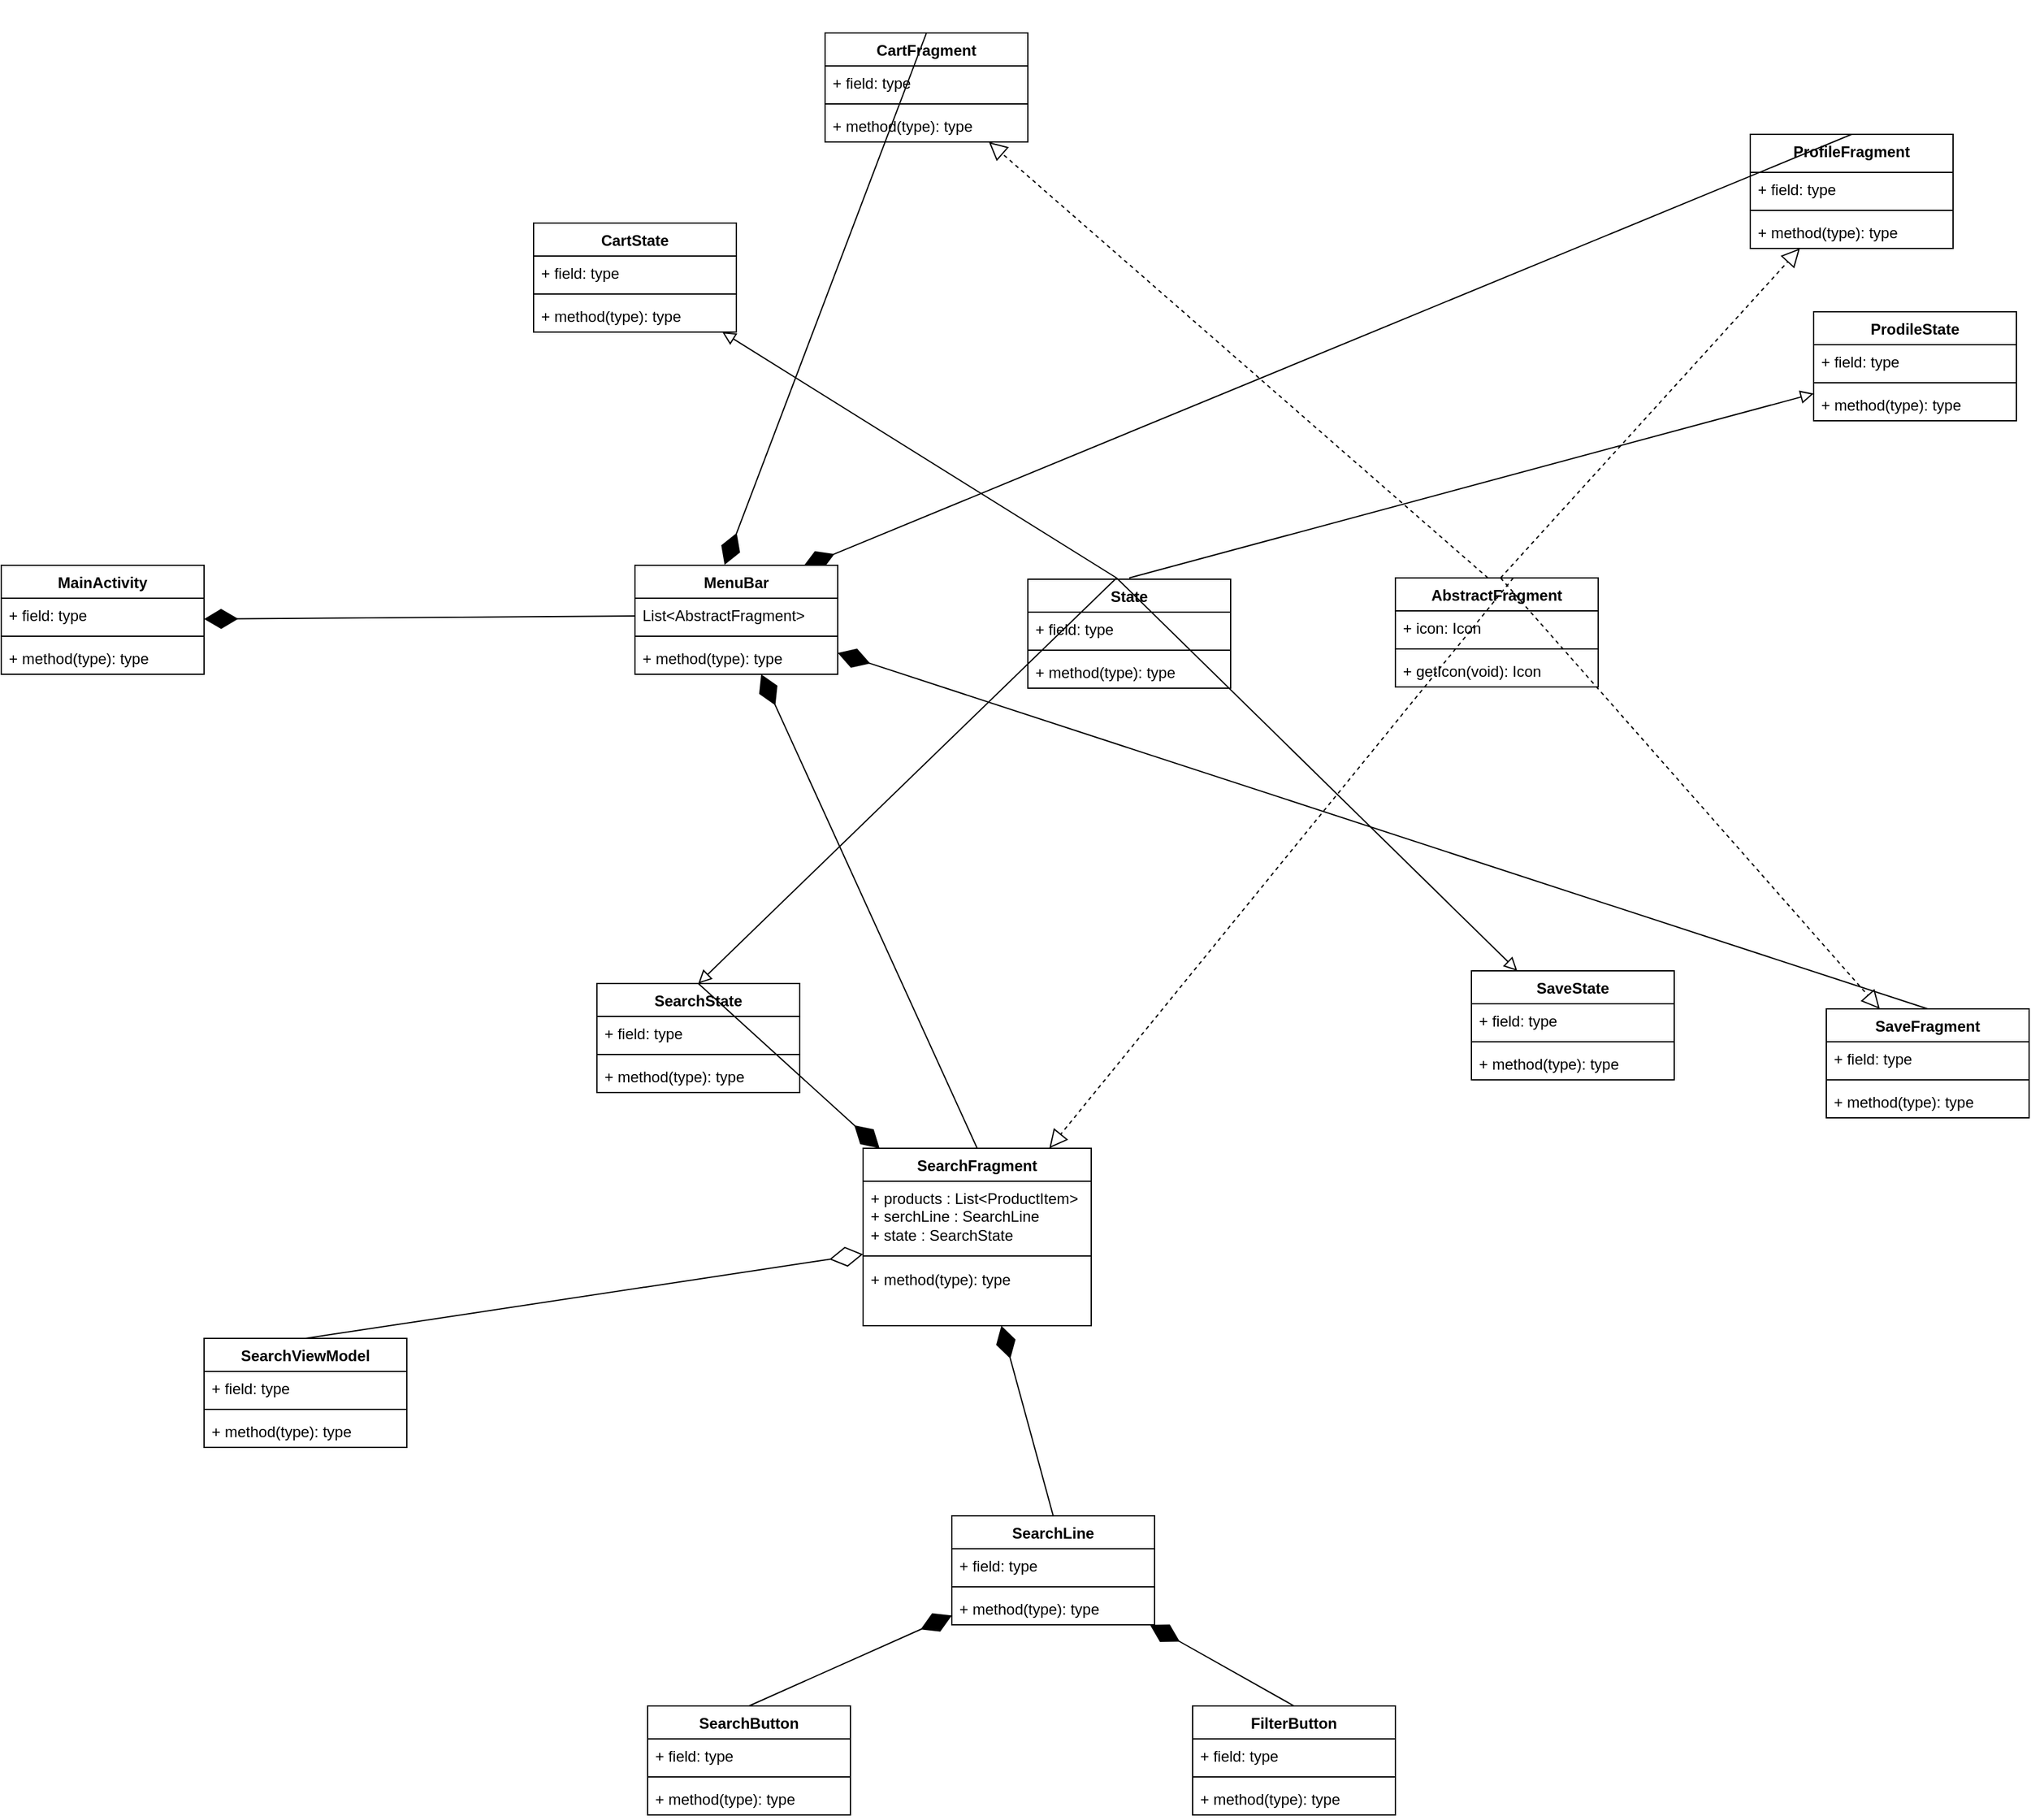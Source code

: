 <mxfile version="24.7.17">
  <diagram id="C5RBs43oDa-KdzZeNtuy" name="Page-1">
    <mxGraphModel dx="2876" dy="2412" grid="1" gridSize="10" guides="1" tooltips="1" connect="1" arrows="1" fold="1" page="1" pageScale="1" pageWidth="827" pageHeight="1169" math="0" shadow="0">
      <root>
        <mxCell id="WIyWlLk6GJQsqaUBKTNV-0" />
        <mxCell id="WIyWlLk6GJQsqaUBKTNV-1" parent="WIyWlLk6GJQsqaUBKTNV-0" />
        <mxCell id="0-xb6UtbolhihSHxa_pI-0" value="MainActivity" style="swimlane;fontStyle=1;align=center;verticalAlign=top;childLayout=stackLayout;horizontal=1;startSize=26;horizontalStack=0;resizeParent=1;resizeParentMax=0;resizeLast=0;collapsible=1;marginBottom=0;whiteSpace=wrap;html=1;" parent="WIyWlLk6GJQsqaUBKTNV-1" vertex="1">
          <mxGeometry x="-230" y="30" width="160" height="86" as="geometry" />
        </mxCell>
        <mxCell id="0-xb6UtbolhihSHxa_pI-1" value="+ field: type" style="text;strokeColor=none;fillColor=none;align=left;verticalAlign=top;spacingLeft=4;spacingRight=4;overflow=hidden;rotatable=0;points=[[0,0.5],[1,0.5]];portConstraint=eastwest;whiteSpace=wrap;html=1;" parent="0-xb6UtbolhihSHxa_pI-0" vertex="1">
          <mxGeometry y="26" width="160" height="26" as="geometry" />
        </mxCell>
        <mxCell id="0-xb6UtbolhihSHxa_pI-2" value="" style="line;strokeWidth=1;fillColor=none;align=left;verticalAlign=middle;spacingTop=-1;spacingLeft=3;spacingRight=3;rotatable=0;labelPosition=right;points=[];portConstraint=eastwest;strokeColor=inherit;" parent="0-xb6UtbolhihSHxa_pI-0" vertex="1">
          <mxGeometry y="52" width="160" height="8" as="geometry" />
        </mxCell>
        <mxCell id="0-xb6UtbolhihSHxa_pI-3" value="+ method(type): type" style="text;strokeColor=none;fillColor=none;align=left;verticalAlign=top;spacingLeft=4;spacingRight=4;overflow=hidden;rotatable=0;points=[[0,0.5],[1,0.5]];portConstraint=eastwest;whiteSpace=wrap;html=1;" parent="0-xb6UtbolhihSHxa_pI-0" vertex="1">
          <mxGeometry y="60" width="160" height="26" as="geometry" />
        </mxCell>
        <mxCell id="0-xb6UtbolhihSHxa_pI-5" value="SearchFragment&lt;div&gt;&lt;br&gt;&lt;/div&gt;" style="swimlane;fontStyle=1;align=center;verticalAlign=top;childLayout=stackLayout;horizontal=1;startSize=26;horizontalStack=0;resizeParent=1;resizeParentMax=0;resizeLast=0;collapsible=1;marginBottom=0;whiteSpace=wrap;html=1;" parent="WIyWlLk6GJQsqaUBKTNV-1" vertex="1">
          <mxGeometry x="450" y="490" width="180" height="140" as="geometry" />
        </mxCell>
        <mxCell id="LdPeOZUkChgUgWqEPdB9-14" value="" style="endArrow=diamondThin;endFill=1;endSize=24;html=1;rounded=0;" parent="0-xb6UtbolhihSHxa_pI-5" target="6NHzSkEddY0zrePnknF7-0" edge="1">
          <mxGeometry width="160" relative="1" as="geometry">
            <mxPoint x="90" as="sourcePoint" />
            <mxPoint x="250" as="targetPoint" />
          </mxGeometry>
        </mxCell>
        <mxCell id="0-xb6UtbolhihSHxa_pI-6" value="+ products : List&amp;lt;ProductItem&amp;gt;&lt;div&gt;+ serchLine : SearchLine&lt;/div&gt;&lt;div&gt;+ state : SearchState&lt;/div&gt;" style="text;strokeColor=none;fillColor=none;align=left;verticalAlign=top;spacingLeft=4;spacingRight=4;overflow=hidden;rotatable=0;points=[[0,0.5],[1,0.5]];portConstraint=eastwest;whiteSpace=wrap;html=1;" parent="0-xb6UtbolhihSHxa_pI-5" vertex="1">
          <mxGeometry y="26" width="180" height="54" as="geometry" />
        </mxCell>
        <mxCell id="0-xb6UtbolhihSHxa_pI-7" value="" style="line;strokeWidth=1;fillColor=none;align=left;verticalAlign=middle;spacingTop=-1;spacingLeft=3;spacingRight=3;rotatable=0;labelPosition=right;points=[];portConstraint=eastwest;strokeColor=inherit;" parent="0-xb6UtbolhihSHxa_pI-5" vertex="1">
          <mxGeometry y="80" width="180" height="10" as="geometry" />
        </mxCell>
        <mxCell id="0-xb6UtbolhihSHxa_pI-8" value="+ method(type): type" style="text;strokeColor=none;fillColor=none;align=left;verticalAlign=top;spacingLeft=4;spacingRight=4;overflow=hidden;rotatable=0;points=[[0,0.5],[1,0.5]];portConstraint=eastwest;whiteSpace=wrap;html=1;" parent="0-xb6UtbolhihSHxa_pI-5" vertex="1">
          <mxGeometry y="90" width="180" height="50" as="geometry" />
        </mxCell>
        <mxCell id="0-xb6UtbolhihSHxa_pI-9" value="SaveFragment&lt;div&gt;&lt;br&gt;&lt;/div&gt;" style="swimlane;fontStyle=1;align=center;verticalAlign=top;childLayout=stackLayout;horizontal=1;startSize=26;horizontalStack=0;resizeParent=1;resizeParentMax=0;resizeLast=0;collapsible=1;marginBottom=0;whiteSpace=wrap;html=1;" parent="WIyWlLk6GJQsqaUBKTNV-1" vertex="1">
          <mxGeometry x="1210" y="380" width="160" height="86" as="geometry" />
        </mxCell>
        <mxCell id="6NHzSkEddY0zrePnknF7-5" value="" style="endArrow=diamondThin;endFill=1;endSize=24;html=1;rounded=0;" parent="0-xb6UtbolhihSHxa_pI-9" target="6NHzSkEddY0zrePnknF7-0" edge="1">
          <mxGeometry width="160" relative="1" as="geometry">
            <mxPoint x="80" as="sourcePoint" />
            <mxPoint x="240" as="targetPoint" />
          </mxGeometry>
        </mxCell>
        <mxCell id="0-xb6UtbolhihSHxa_pI-10" value="+ field: type" style="text;strokeColor=none;fillColor=none;align=left;verticalAlign=top;spacingLeft=4;spacingRight=4;overflow=hidden;rotatable=0;points=[[0,0.5],[1,0.5]];portConstraint=eastwest;whiteSpace=wrap;html=1;" parent="0-xb6UtbolhihSHxa_pI-9" vertex="1">
          <mxGeometry y="26" width="160" height="26" as="geometry" />
        </mxCell>
        <mxCell id="0-xb6UtbolhihSHxa_pI-11" value="" style="line;strokeWidth=1;fillColor=none;align=left;verticalAlign=middle;spacingTop=-1;spacingLeft=3;spacingRight=3;rotatable=0;labelPosition=right;points=[];portConstraint=eastwest;strokeColor=inherit;" parent="0-xb6UtbolhihSHxa_pI-9" vertex="1">
          <mxGeometry y="52" width="160" height="8" as="geometry" />
        </mxCell>
        <mxCell id="0-xb6UtbolhihSHxa_pI-12" value="+ method(type): type" style="text;strokeColor=none;fillColor=none;align=left;verticalAlign=top;spacingLeft=4;spacingRight=4;overflow=hidden;rotatable=0;points=[[0,0.5],[1,0.5]];portConstraint=eastwest;whiteSpace=wrap;html=1;" parent="0-xb6UtbolhihSHxa_pI-9" vertex="1">
          <mxGeometry y="60" width="160" height="26" as="geometry" />
        </mxCell>
        <mxCell id="LdPeOZUkChgUgWqEPdB9-0" value="ProfileFragment&lt;div&gt;&lt;br&gt;&lt;/div&gt;" style="swimlane;fontStyle=1;align=center;verticalAlign=top;childLayout=stackLayout;horizontal=1;startSize=30;horizontalStack=0;resizeParent=1;resizeParentMax=0;resizeLast=0;collapsible=1;marginBottom=0;whiteSpace=wrap;html=1;" parent="WIyWlLk6GJQsqaUBKTNV-1" vertex="1">
          <mxGeometry x="1150" y="-310" width="160" height="90" as="geometry" />
        </mxCell>
        <mxCell id="LdPeOZUkChgUgWqEPdB9-13" value="" style="endArrow=diamondThin;endFill=1;endSize=24;html=1;rounded=0;entryX=0.828;entryY=0.016;entryDx=0;entryDy=0;entryPerimeter=0;" parent="LdPeOZUkChgUgWqEPdB9-0" target="6NHzSkEddY0zrePnknF7-0" edge="1">
          <mxGeometry width="160" relative="1" as="geometry">
            <mxPoint x="80" as="sourcePoint" />
            <mxPoint x="240" as="targetPoint" />
          </mxGeometry>
        </mxCell>
        <mxCell id="LdPeOZUkChgUgWqEPdB9-1" value="+ field: type" style="text;strokeColor=none;fillColor=none;align=left;verticalAlign=top;spacingLeft=4;spacingRight=4;overflow=hidden;rotatable=0;points=[[0,0.5],[1,0.5]];portConstraint=eastwest;whiteSpace=wrap;html=1;" parent="LdPeOZUkChgUgWqEPdB9-0" vertex="1">
          <mxGeometry y="30" width="160" height="26" as="geometry" />
        </mxCell>
        <mxCell id="LdPeOZUkChgUgWqEPdB9-2" value="" style="line;strokeWidth=1;fillColor=none;align=left;verticalAlign=middle;spacingTop=-1;spacingLeft=3;spacingRight=3;rotatable=0;labelPosition=right;points=[];portConstraint=eastwest;strokeColor=inherit;" parent="LdPeOZUkChgUgWqEPdB9-0" vertex="1">
          <mxGeometry y="56" width="160" height="8" as="geometry" />
        </mxCell>
        <mxCell id="LdPeOZUkChgUgWqEPdB9-3" value="+ method(type): type" style="text;strokeColor=none;fillColor=none;align=left;verticalAlign=top;spacingLeft=4;spacingRight=4;overflow=hidden;rotatable=0;points=[[0,0.5],[1,0.5]];portConstraint=eastwest;whiteSpace=wrap;html=1;" parent="LdPeOZUkChgUgWqEPdB9-0" vertex="1">
          <mxGeometry y="64" width="160" height="26" as="geometry" />
        </mxCell>
        <mxCell id="LdPeOZUkChgUgWqEPdB9-4" value="CartFragment&lt;div&gt;&lt;br&gt;&lt;/div&gt;" style="swimlane;fontStyle=1;align=center;verticalAlign=top;childLayout=stackLayout;horizontal=1;startSize=26;horizontalStack=0;resizeParent=1;resizeParentMax=0;resizeLast=0;collapsible=1;marginBottom=0;whiteSpace=wrap;html=1;" parent="WIyWlLk6GJQsqaUBKTNV-1" vertex="1">
          <mxGeometry x="420" y="-390" width="160" height="86" as="geometry" />
        </mxCell>
        <mxCell id="LdPeOZUkChgUgWqEPdB9-5" value="+ field: type" style="text;strokeColor=none;fillColor=none;align=left;verticalAlign=top;spacingLeft=4;spacingRight=4;overflow=hidden;rotatable=0;points=[[0,0.5],[1,0.5]];portConstraint=eastwest;whiteSpace=wrap;html=1;" parent="LdPeOZUkChgUgWqEPdB9-4" vertex="1">
          <mxGeometry y="26" width="160" height="26" as="geometry" />
        </mxCell>
        <mxCell id="LdPeOZUkChgUgWqEPdB9-6" value="" style="line;strokeWidth=1;fillColor=none;align=left;verticalAlign=middle;spacingTop=-1;spacingLeft=3;spacingRight=3;rotatable=0;labelPosition=right;points=[];portConstraint=eastwest;strokeColor=inherit;" parent="LdPeOZUkChgUgWqEPdB9-4" vertex="1">
          <mxGeometry y="52" width="160" height="8" as="geometry" />
        </mxCell>
        <mxCell id="LdPeOZUkChgUgWqEPdB9-7" value="+ method(type): type" style="text;strokeColor=none;fillColor=none;align=left;verticalAlign=top;spacingLeft=4;spacingRight=4;overflow=hidden;rotatable=0;points=[[0,0.5],[1,0.5]];portConstraint=eastwest;whiteSpace=wrap;html=1;" parent="LdPeOZUkChgUgWqEPdB9-4" vertex="1">
          <mxGeometry y="60" width="160" height="26" as="geometry" />
        </mxCell>
        <mxCell id="6NHzSkEddY0zrePnknF7-0" value="MenuBar" style="swimlane;fontStyle=1;align=center;verticalAlign=top;childLayout=stackLayout;horizontal=1;startSize=26;horizontalStack=0;resizeParent=1;resizeParentMax=0;resizeLast=0;collapsible=1;marginBottom=0;whiteSpace=wrap;html=1;" parent="WIyWlLk6GJQsqaUBKTNV-1" vertex="1">
          <mxGeometry x="270" y="30" width="160" height="86" as="geometry" />
        </mxCell>
        <mxCell id="6NHzSkEddY0zrePnknF7-1" value="List&amp;lt;AbstractFragment&amp;gt;" style="text;strokeColor=none;fillColor=none;align=left;verticalAlign=top;spacingLeft=4;spacingRight=4;overflow=hidden;rotatable=0;points=[[0,0.5],[1,0.5]];portConstraint=eastwest;whiteSpace=wrap;html=1;" parent="6NHzSkEddY0zrePnknF7-0" vertex="1">
          <mxGeometry y="26" width="160" height="26" as="geometry" />
        </mxCell>
        <mxCell id="6NHzSkEddY0zrePnknF7-6" value="" style="endArrow=diamondThin;endFill=1;endSize=24;html=1;rounded=0;" parent="6NHzSkEddY0zrePnknF7-0" target="0-xb6UtbolhihSHxa_pI-0" edge="1">
          <mxGeometry width="160" relative="1" as="geometry">
            <mxPoint y="40" as="sourcePoint" />
            <mxPoint x="160" y="40" as="targetPoint" />
          </mxGeometry>
        </mxCell>
        <mxCell id="6NHzSkEddY0zrePnknF7-2" value="" style="line;strokeWidth=1;fillColor=none;align=left;verticalAlign=middle;spacingTop=-1;spacingLeft=3;spacingRight=3;rotatable=0;labelPosition=right;points=[];portConstraint=eastwest;strokeColor=inherit;" parent="6NHzSkEddY0zrePnknF7-0" vertex="1">
          <mxGeometry y="52" width="160" height="8" as="geometry" />
        </mxCell>
        <mxCell id="6NHzSkEddY0zrePnknF7-3" value="+ method(type): type" style="text;strokeColor=none;fillColor=none;align=left;verticalAlign=top;spacingLeft=4;spacingRight=4;overflow=hidden;rotatable=0;points=[[0,0.5],[1,0.5]];portConstraint=eastwest;whiteSpace=wrap;html=1;" parent="6NHzSkEddY0zrePnknF7-0" vertex="1">
          <mxGeometry y="60" width="160" height="26" as="geometry" />
        </mxCell>
        <mxCell id="LdPeOZUkChgUgWqEPdB9-15" value="" style="endArrow=diamondThin;endFill=1;endSize=24;html=1;rounded=0;entryX=0.442;entryY=-0.004;entryDx=0;entryDy=0;entryPerimeter=0;exitX=0.5;exitY=0;exitDx=0;exitDy=0;" parent="WIyWlLk6GJQsqaUBKTNV-1" source="LdPeOZUkChgUgWqEPdB9-4" target="6NHzSkEddY0zrePnknF7-0" edge="1">
          <mxGeometry width="160" relative="1" as="geometry">
            <mxPoint x="20" y="-24" as="sourcePoint" />
            <mxPoint x="180" y="-24" as="targetPoint" />
          </mxGeometry>
        </mxCell>
        <mxCell id="6NHzSkEddY0zrePnknF7-9" value="AbstractFragment" style="swimlane;fontStyle=1;align=center;verticalAlign=top;childLayout=stackLayout;horizontal=1;startSize=26;horizontalStack=0;resizeParent=1;resizeParentMax=0;resizeLast=0;collapsible=1;marginBottom=0;whiteSpace=wrap;html=1;" parent="WIyWlLk6GJQsqaUBKTNV-1" vertex="1">
          <mxGeometry x="870" y="40" width="160" height="86" as="geometry" />
        </mxCell>
        <mxCell id="6NHzSkEddY0zrePnknF7-18" value="" style="endArrow=block;dashed=1;endFill=0;endSize=12;html=1;rounded=0;" parent="6NHzSkEddY0zrePnknF7-9" target="LdPeOZUkChgUgWqEPdB9-4" edge="1">
          <mxGeometry width="160" relative="1" as="geometry">
            <mxPoint x="73" as="sourcePoint" />
            <mxPoint x="233" as="targetPoint" />
          </mxGeometry>
        </mxCell>
        <mxCell id="6NHzSkEddY0zrePnknF7-19" value="" style="endArrow=block;dashed=1;endFill=0;endSize=12;html=1;rounded=0;" parent="6NHzSkEddY0zrePnknF7-9" target="LdPeOZUkChgUgWqEPdB9-0" edge="1">
          <mxGeometry width="160" relative="1" as="geometry">
            <mxPoint x="83" as="sourcePoint" />
            <mxPoint x="243" as="targetPoint" />
          </mxGeometry>
        </mxCell>
        <mxCell id="6NHzSkEddY0zrePnknF7-20" value="" style="endArrow=block;dashed=1;endFill=0;endSize=12;html=1;rounded=0;" parent="6NHzSkEddY0zrePnknF7-9" target="0-xb6UtbolhihSHxa_pI-9" edge="1">
          <mxGeometry width="160" relative="1" as="geometry">
            <mxPoint x="83" as="sourcePoint" />
            <mxPoint x="243" as="targetPoint" />
          </mxGeometry>
        </mxCell>
        <mxCell id="6NHzSkEddY0zrePnknF7-21" value="" style="endArrow=block;dashed=1;endFill=0;endSize=12;html=1;rounded=0;" parent="6NHzSkEddY0zrePnknF7-9" target="0-xb6UtbolhihSHxa_pI-5" edge="1">
          <mxGeometry width="160" relative="1" as="geometry">
            <mxPoint x="93" as="sourcePoint" />
            <mxPoint x="253" as="targetPoint" />
          </mxGeometry>
        </mxCell>
        <mxCell id="6NHzSkEddY0zrePnknF7-10" value="+ icon: Icon" style="text;strokeColor=none;fillColor=none;align=left;verticalAlign=top;spacingLeft=4;spacingRight=4;overflow=hidden;rotatable=0;points=[[0,0.5],[1,0.5]];portConstraint=eastwest;whiteSpace=wrap;html=1;" parent="6NHzSkEddY0zrePnknF7-9" vertex="1">
          <mxGeometry y="26" width="160" height="26" as="geometry" />
        </mxCell>
        <mxCell id="6NHzSkEddY0zrePnknF7-11" value="" style="line;strokeWidth=1;fillColor=none;align=left;verticalAlign=middle;spacingTop=-1;spacingLeft=3;spacingRight=3;rotatable=0;labelPosition=right;points=[];portConstraint=eastwest;strokeColor=inherit;" parent="6NHzSkEddY0zrePnknF7-9" vertex="1">
          <mxGeometry y="52" width="160" height="8" as="geometry" />
        </mxCell>
        <mxCell id="6NHzSkEddY0zrePnknF7-12" value="+ getIcon(void): Icon" style="text;strokeColor=none;fillColor=none;align=left;verticalAlign=top;spacingLeft=4;spacingRight=4;overflow=hidden;rotatable=0;points=[[0,0.5],[1,0.5]];portConstraint=eastwest;whiteSpace=wrap;html=1;" parent="6NHzSkEddY0zrePnknF7-9" vertex="1">
          <mxGeometry y="60" width="160" height="26" as="geometry" />
        </mxCell>
        <mxCell id="6NHzSkEddY0zrePnknF7-22" value="SearchLine" style="swimlane;fontStyle=1;align=center;verticalAlign=top;childLayout=stackLayout;horizontal=1;startSize=26;horizontalStack=0;resizeParent=1;resizeParentMax=0;resizeLast=0;collapsible=1;marginBottom=0;whiteSpace=wrap;html=1;" parent="WIyWlLk6GJQsqaUBKTNV-1" vertex="1">
          <mxGeometry x="520" y="780" width="160" height="86" as="geometry" />
        </mxCell>
        <mxCell id="6NHzSkEddY0zrePnknF7-26" value="" style="endArrow=diamondThin;endFill=1;endSize=24;html=1;rounded=0;" parent="6NHzSkEddY0zrePnknF7-22" target="0-xb6UtbolhihSHxa_pI-5" edge="1">
          <mxGeometry width="160" relative="1" as="geometry">
            <mxPoint x="80" as="sourcePoint" />
            <mxPoint x="240" as="targetPoint" />
          </mxGeometry>
        </mxCell>
        <mxCell id="6NHzSkEddY0zrePnknF7-23" value="+ field: type" style="text;strokeColor=none;fillColor=none;align=left;verticalAlign=top;spacingLeft=4;spacingRight=4;overflow=hidden;rotatable=0;points=[[0,0.5],[1,0.5]];portConstraint=eastwest;whiteSpace=wrap;html=1;" parent="6NHzSkEddY0zrePnknF7-22" vertex="1">
          <mxGeometry y="26" width="160" height="26" as="geometry" />
        </mxCell>
        <mxCell id="6NHzSkEddY0zrePnknF7-24" value="" style="line;strokeWidth=1;fillColor=none;align=left;verticalAlign=middle;spacingTop=-1;spacingLeft=3;spacingRight=3;rotatable=0;labelPosition=right;points=[];portConstraint=eastwest;strokeColor=inherit;" parent="6NHzSkEddY0zrePnknF7-22" vertex="1">
          <mxGeometry y="52" width="160" height="8" as="geometry" />
        </mxCell>
        <mxCell id="6NHzSkEddY0zrePnknF7-25" value="+ method(type): type" style="text;strokeColor=none;fillColor=none;align=left;verticalAlign=top;spacingLeft=4;spacingRight=4;overflow=hidden;rotatable=0;points=[[0,0.5],[1,0.5]];portConstraint=eastwest;whiteSpace=wrap;html=1;" parent="6NHzSkEddY0zrePnknF7-22" vertex="1">
          <mxGeometry y="60" width="160" height="26" as="geometry" />
        </mxCell>
        <mxCell id="6NHzSkEddY0zrePnknF7-28" value="SearchButton" style="swimlane;fontStyle=1;align=center;verticalAlign=top;childLayout=stackLayout;horizontal=1;startSize=26;horizontalStack=0;resizeParent=1;resizeParentMax=0;resizeLast=0;collapsible=1;marginBottom=0;whiteSpace=wrap;html=1;" parent="WIyWlLk6GJQsqaUBKTNV-1" vertex="1">
          <mxGeometry x="280" y="930" width="160" height="86" as="geometry" />
        </mxCell>
        <mxCell id="6NHzSkEddY0zrePnknF7-36" value="" style="endArrow=diamondThin;endFill=1;endSize=24;html=1;rounded=0;" parent="6NHzSkEddY0zrePnknF7-28" target="6NHzSkEddY0zrePnknF7-22" edge="1">
          <mxGeometry width="160" relative="1" as="geometry">
            <mxPoint x="80" as="sourcePoint" />
            <mxPoint x="240" as="targetPoint" />
          </mxGeometry>
        </mxCell>
        <mxCell id="6NHzSkEddY0zrePnknF7-29" value="+ field: type" style="text;strokeColor=none;fillColor=none;align=left;verticalAlign=top;spacingLeft=4;spacingRight=4;overflow=hidden;rotatable=0;points=[[0,0.5],[1,0.5]];portConstraint=eastwest;whiteSpace=wrap;html=1;" parent="6NHzSkEddY0zrePnknF7-28" vertex="1">
          <mxGeometry y="26" width="160" height="26" as="geometry" />
        </mxCell>
        <mxCell id="6NHzSkEddY0zrePnknF7-30" value="" style="line;strokeWidth=1;fillColor=none;align=left;verticalAlign=middle;spacingTop=-1;spacingLeft=3;spacingRight=3;rotatable=0;labelPosition=right;points=[];portConstraint=eastwest;strokeColor=inherit;" parent="6NHzSkEddY0zrePnknF7-28" vertex="1">
          <mxGeometry y="52" width="160" height="8" as="geometry" />
        </mxCell>
        <mxCell id="6NHzSkEddY0zrePnknF7-31" value="+ method(type): type" style="text;strokeColor=none;fillColor=none;align=left;verticalAlign=top;spacingLeft=4;spacingRight=4;overflow=hidden;rotatable=0;points=[[0,0.5],[1,0.5]];portConstraint=eastwest;whiteSpace=wrap;html=1;" parent="6NHzSkEddY0zrePnknF7-28" vertex="1">
          <mxGeometry y="60" width="160" height="26" as="geometry" />
        </mxCell>
        <mxCell id="6NHzSkEddY0zrePnknF7-32" value="FilterButton" style="swimlane;fontStyle=1;align=center;verticalAlign=top;childLayout=stackLayout;horizontal=1;startSize=26;horizontalStack=0;resizeParent=1;resizeParentMax=0;resizeLast=0;collapsible=1;marginBottom=0;whiteSpace=wrap;html=1;" parent="WIyWlLk6GJQsqaUBKTNV-1" vertex="1">
          <mxGeometry x="710" y="930" width="160" height="86" as="geometry" />
        </mxCell>
        <mxCell id="6NHzSkEddY0zrePnknF7-37" value="" style="endArrow=diamondThin;endFill=1;endSize=24;html=1;rounded=0;" parent="6NHzSkEddY0zrePnknF7-32" target="6NHzSkEddY0zrePnknF7-22" edge="1">
          <mxGeometry width="160" relative="1" as="geometry">
            <mxPoint x="80" as="sourcePoint" />
            <mxPoint x="240" as="targetPoint" />
          </mxGeometry>
        </mxCell>
        <mxCell id="6NHzSkEddY0zrePnknF7-33" value="+ field: type" style="text;strokeColor=none;fillColor=none;align=left;verticalAlign=top;spacingLeft=4;spacingRight=4;overflow=hidden;rotatable=0;points=[[0,0.5],[1,0.5]];portConstraint=eastwest;whiteSpace=wrap;html=1;" parent="6NHzSkEddY0zrePnknF7-32" vertex="1">
          <mxGeometry y="26" width="160" height="26" as="geometry" />
        </mxCell>
        <mxCell id="6NHzSkEddY0zrePnknF7-34" value="" style="line;strokeWidth=1;fillColor=none;align=left;verticalAlign=middle;spacingTop=-1;spacingLeft=3;spacingRight=3;rotatable=0;labelPosition=right;points=[];portConstraint=eastwest;strokeColor=inherit;" parent="6NHzSkEddY0zrePnknF7-32" vertex="1">
          <mxGeometry y="52" width="160" height="8" as="geometry" />
        </mxCell>
        <mxCell id="6NHzSkEddY0zrePnknF7-35" value="+ method(type): type" style="text;strokeColor=none;fillColor=none;align=left;verticalAlign=top;spacingLeft=4;spacingRight=4;overflow=hidden;rotatable=0;points=[[0,0.5],[1,0.5]];portConstraint=eastwest;whiteSpace=wrap;html=1;" parent="6NHzSkEddY0zrePnknF7-32" vertex="1">
          <mxGeometry y="60" width="160" height="26" as="geometry" />
        </mxCell>
        <mxCell id="pV_PGnbnsRu2s6514lWY-0" value="SearchViewModel" style="swimlane;fontStyle=1;align=center;verticalAlign=top;childLayout=stackLayout;horizontal=1;startSize=26;horizontalStack=0;resizeParent=1;resizeParentMax=0;resizeLast=0;collapsible=1;marginBottom=0;whiteSpace=wrap;html=1;" vertex="1" parent="WIyWlLk6GJQsqaUBKTNV-1">
          <mxGeometry x="-70" y="640" width="160" height="86" as="geometry" />
        </mxCell>
        <mxCell id="pV_PGnbnsRu2s6514lWY-37" value="" style="endArrow=diamondThin;endFill=0;endSize=24;html=1;rounded=0;" edge="1" parent="pV_PGnbnsRu2s6514lWY-0" target="0-xb6UtbolhihSHxa_pI-5">
          <mxGeometry width="160" relative="1" as="geometry">
            <mxPoint x="80" as="sourcePoint" />
            <mxPoint x="240" as="targetPoint" />
          </mxGeometry>
        </mxCell>
        <mxCell id="pV_PGnbnsRu2s6514lWY-1" value="+ field: type" style="text;strokeColor=none;fillColor=none;align=left;verticalAlign=top;spacingLeft=4;spacingRight=4;overflow=hidden;rotatable=0;points=[[0,0.5],[1,0.5]];portConstraint=eastwest;whiteSpace=wrap;html=1;" vertex="1" parent="pV_PGnbnsRu2s6514lWY-0">
          <mxGeometry y="26" width="160" height="26" as="geometry" />
        </mxCell>
        <mxCell id="pV_PGnbnsRu2s6514lWY-2" value="" style="line;strokeWidth=1;fillColor=none;align=left;verticalAlign=middle;spacingTop=-1;spacingLeft=3;spacingRight=3;rotatable=0;labelPosition=right;points=[];portConstraint=eastwest;strokeColor=inherit;" vertex="1" parent="pV_PGnbnsRu2s6514lWY-0">
          <mxGeometry y="52" width="160" height="8" as="geometry" />
        </mxCell>
        <mxCell id="pV_PGnbnsRu2s6514lWY-3" value="+ method(type): type" style="text;strokeColor=none;fillColor=none;align=left;verticalAlign=top;spacingLeft=4;spacingRight=4;overflow=hidden;rotatable=0;points=[[0,0.5],[1,0.5]];portConstraint=eastwest;whiteSpace=wrap;html=1;" vertex="1" parent="pV_PGnbnsRu2s6514lWY-0">
          <mxGeometry y="60" width="160" height="26" as="geometry" />
        </mxCell>
        <mxCell id="pV_PGnbnsRu2s6514lWY-4" value="SearchState" style="swimlane;fontStyle=1;align=center;verticalAlign=top;childLayout=stackLayout;horizontal=1;startSize=26;horizontalStack=0;resizeParent=1;resizeParentMax=0;resizeLast=0;collapsible=1;marginBottom=0;whiteSpace=wrap;html=1;" vertex="1" parent="WIyWlLk6GJQsqaUBKTNV-1">
          <mxGeometry x="240" y="360" width="160" height="86" as="geometry" />
        </mxCell>
        <mxCell id="pV_PGnbnsRu2s6514lWY-39" value="" style="endArrow=diamondThin;endFill=1;endSize=24;html=1;rounded=0;" edge="1" parent="pV_PGnbnsRu2s6514lWY-4" target="0-xb6UtbolhihSHxa_pI-5">
          <mxGeometry width="160" relative="1" as="geometry">
            <mxPoint x="80" as="sourcePoint" />
            <mxPoint x="240" as="targetPoint" />
          </mxGeometry>
        </mxCell>
        <mxCell id="pV_PGnbnsRu2s6514lWY-5" value="+ field: type" style="text;strokeColor=none;fillColor=none;align=left;verticalAlign=top;spacingLeft=4;spacingRight=4;overflow=hidden;rotatable=0;points=[[0,0.5],[1,0.5]];portConstraint=eastwest;whiteSpace=wrap;html=1;" vertex="1" parent="pV_PGnbnsRu2s6514lWY-4">
          <mxGeometry y="26" width="160" height="26" as="geometry" />
        </mxCell>
        <mxCell id="pV_PGnbnsRu2s6514lWY-6" value="" style="line;strokeWidth=1;fillColor=none;align=left;verticalAlign=middle;spacingTop=-1;spacingLeft=3;spacingRight=3;rotatable=0;labelPosition=right;points=[];portConstraint=eastwest;strokeColor=inherit;" vertex="1" parent="pV_PGnbnsRu2s6514lWY-4">
          <mxGeometry y="52" width="160" height="8" as="geometry" />
        </mxCell>
        <mxCell id="pV_PGnbnsRu2s6514lWY-7" value="+ method(type): type" style="text;strokeColor=none;fillColor=none;align=left;verticalAlign=top;spacingLeft=4;spacingRight=4;overflow=hidden;rotatable=0;points=[[0,0.5],[1,0.5]];portConstraint=eastwest;whiteSpace=wrap;html=1;" vertex="1" parent="pV_PGnbnsRu2s6514lWY-4">
          <mxGeometry y="60" width="160" height="26" as="geometry" />
        </mxCell>
        <mxCell id="pV_PGnbnsRu2s6514lWY-12" value="ProdileState" style="swimlane;fontStyle=1;align=center;verticalAlign=top;childLayout=stackLayout;horizontal=1;startSize=26;horizontalStack=0;resizeParent=1;resizeParentMax=0;resizeLast=0;collapsible=1;marginBottom=0;whiteSpace=wrap;html=1;" vertex="1" parent="WIyWlLk6GJQsqaUBKTNV-1">
          <mxGeometry x="1200" y="-170" width="160" height="86" as="geometry" />
        </mxCell>
        <mxCell id="pV_PGnbnsRu2s6514lWY-13" value="+ field: type" style="text;strokeColor=none;fillColor=none;align=left;verticalAlign=top;spacingLeft=4;spacingRight=4;overflow=hidden;rotatable=0;points=[[0,0.5],[1,0.5]];portConstraint=eastwest;whiteSpace=wrap;html=1;" vertex="1" parent="pV_PGnbnsRu2s6514lWY-12">
          <mxGeometry y="26" width="160" height="26" as="geometry" />
        </mxCell>
        <mxCell id="pV_PGnbnsRu2s6514lWY-14" value="" style="line;strokeWidth=1;fillColor=none;align=left;verticalAlign=middle;spacingTop=-1;spacingLeft=3;spacingRight=3;rotatable=0;labelPosition=right;points=[];portConstraint=eastwest;strokeColor=inherit;" vertex="1" parent="pV_PGnbnsRu2s6514lWY-12">
          <mxGeometry y="52" width="160" height="8" as="geometry" />
        </mxCell>
        <mxCell id="pV_PGnbnsRu2s6514lWY-15" value="+ method(type): type" style="text;strokeColor=none;fillColor=none;align=left;verticalAlign=top;spacingLeft=4;spacingRight=4;overflow=hidden;rotatable=0;points=[[0,0.5],[1,0.5]];portConstraint=eastwest;whiteSpace=wrap;html=1;" vertex="1" parent="pV_PGnbnsRu2s6514lWY-12">
          <mxGeometry y="60" width="160" height="26" as="geometry" />
        </mxCell>
        <mxCell id="pV_PGnbnsRu2s6514lWY-16" value="CartState" style="swimlane;fontStyle=1;align=center;verticalAlign=top;childLayout=stackLayout;horizontal=1;startSize=26;horizontalStack=0;resizeParent=1;resizeParentMax=0;resizeLast=0;collapsible=1;marginBottom=0;whiteSpace=wrap;html=1;" vertex="1" parent="WIyWlLk6GJQsqaUBKTNV-1">
          <mxGeometry x="190" y="-240" width="160" height="86" as="geometry" />
        </mxCell>
        <mxCell id="pV_PGnbnsRu2s6514lWY-17" value="+ field: type" style="text;strokeColor=none;fillColor=none;align=left;verticalAlign=top;spacingLeft=4;spacingRight=4;overflow=hidden;rotatable=0;points=[[0,0.5],[1,0.5]];portConstraint=eastwest;whiteSpace=wrap;html=1;" vertex="1" parent="pV_PGnbnsRu2s6514lWY-16">
          <mxGeometry y="26" width="160" height="26" as="geometry" />
        </mxCell>
        <mxCell id="pV_PGnbnsRu2s6514lWY-18" value="" style="line;strokeWidth=1;fillColor=none;align=left;verticalAlign=middle;spacingTop=-1;spacingLeft=3;spacingRight=3;rotatable=0;labelPosition=right;points=[];portConstraint=eastwest;strokeColor=inherit;" vertex="1" parent="pV_PGnbnsRu2s6514lWY-16">
          <mxGeometry y="52" width="160" height="8" as="geometry" />
        </mxCell>
        <mxCell id="pV_PGnbnsRu2s6514lWY-19" value="+ method(type): type" style="text;strokeColor=none;fillColor=none;align=left;verticalAlign=top;spacingLeft=4;spacingRight=4;overflow=hidden;rotatable=0;points=[[0,0.5],[1,0.5]];portConstraint=eastwest;whiteSpace=wrap;html=1;" vertex="1" parent="pV_PGnbnsRu2s6514lWY-16">
          <mxGeometry y="60" width="160" height="26" as="geometry" />
        </mxCell>
        <mxCell id="pV_PGnbnsRu2s6514lWY-20" value="SaveState" style="swimlane;fontStyle=1;align=center;verticalAlign=top;childLayout=stackLayout;horizontal=1;startSize=26;horizontalStack=0;resizeParent=1;resizeParentMax=0;resizeLast=0;collapsible=1;marginBottom=0;whiteSpace=wrap;html=1;" vertex="1" parent="WIyWlLk6GJQsqaUBKTNV-1">
          <mxGeometry x="930" y="350" width="160" height="86" as="geometry" />
        </mxCell>
        <mxCell id="pV_PGnbnsRu2s6514lWY-21" value="+ field: type" style="text;strokeColor=none;fillColor=none;align=left;verticalAlign=top;spacingLeft=4;spacingRight=4;overflow=hidden;rotatable=0;points=[[0,0.5],[1,0.5]];portConstraint=eastwest;whiteSpace=wrap;html=1;" vertex="1" parent="pV_PGnbnsRu2s6514lWY-20">
          <mxGeometry y="26" width="160" height="26" as="geometry" />
        </mxCell>
        <mxCell id="pV_PGnbnsRu2s6514lWY-22" value="" style="line;strokeWidth=1;fillColor=none;align=left;verticalAlign=middle;spacingTop=-1;spacingLeft=3;spacingRight=3;rotatable=0;labelPosition=right;points=[];portConstraint=eastwest;strokeColor=inherit;" vertex="1" parent="pV_PGnbnsRu2s6514lWY-20">
          <mxGeometry y="52" width="160" height="8" as="geometry" />
        </mxCell>
        <mxCell id="pV_PGnbnsRu2s6514lWY-23" value="+ method(type): type" style="text;strokeColor=none;fillColor=none;align=left;verticalAlign=top;spacingLeft=4;spacingRight=4;overflow=hidden;rotatable=0;points=[[0,0.5],[1,0.5]];portConstraint=eastwest;whiteSpace=wrap;html=1;" vertex="1" parent="pV_PGnbnsRu2s6514lWY-20">
          <mxGeometry y="60" width="160" height="26" as="geometry" />
        </mxCell>
        <mxCell id="pV_PGnbnsRu2s6514lWY-25" value="State" style="swimlane;fontStyle=1;align=center;verticalAlign=top;childLayout=stackLayout;horizontal=1;startSize=26;horizontalStack=0;resizeParent=1;resizeParentMax=0;resizeLast=0;collapsible=1;marginBottom=0;whiteSpace=wrap;html=1;" vertex="1" parent="WIyWlLk6GJQsqaUBKTNV-1">
          <mxGeometry x="580" y="41" width="160" height="86" as="geometry" />
        </mxCell>
        <mxCell id="pV_PGnbnsRu2s6514lWY-26" value="+ field: type" style="text;strokeColor=none;fillColor=none;align=left;verticalAlign=top;spacingLeft=4;spacingRight=4;overflow=hidden;rotatable=0;points=[[0,0.5],[1,0.5]];portConstraint=eastwest;whiteSpace=wrap;html=1;" vertex="1" parent="pV_PGnbnsRu2s6514lWY-25">
          <mxGeometry y="26" width="160" height="26" as="geometry" />
        </mxCell>
        <mxCell id="pV_PGnbnsRu2s6514lWY-27" value="" style="line;strokeWidth=1;fillColor=none;align=left;verticalAlign=middle;spacingTop=-1;spacingLeft=3;spacingRight=3;rotatable=0;labelPosition=right;points=[];portConstraint=eastwest;strokeColor=inherit;" vertex="1" parent="pV_PGnbnsRu2s6514lWY-25">
          <mxGeometry y="52" width="160" height="8" as="geometry" />
        </mxCell>
        <mxCell id="pV_PGnbnsRu2s6514lWY-28" value="+ method(type): type" style="text;strokeColor=none;fillColor=none;align=left;verticalAlign=top;spacingLeft=4;spacingRight=4;overflow=hidden;rotatable=0;points=[[0,0.5],[1,0.5]];portConstraint=eastwest;whiteSpace=wrap;html=1;" vertex="1" parent="pV_PGnbnsRu2s6514lWY-25">
          <mxGeometry y="60" width="160" height="26" as="geometry" />
        </mxCell>
        <mxCell id="pV_PGnbnsRu2s6514lWY-29" value="" style="endArrow=block;html=1;rounded=0;align=center;verticalAlign=bottom;endFill=0;labelBackgroundColor=none;endSize=8;" edge="1" parent="pV_PGnbnsRu2s6514lWY-25" target="pV_PGnbnsRu2s6514lWY-16">
          <mxGeometry relative="1" as="geometry">
            <mxPoint x="70" y="-1" as="sourcePoint" />
            <mxPoint x="230" y="-1" as="targetPoint" />
          </mxGeometry>
        </mxCell>
        <mxCell id="pV_PGnbnsRu2s6514lWY-30" value="&lt;div&gt;&lt;br&gt;&lt;/div&gt;&lt;div&gt;&lt;br&gt;&lt;/div&gt;" style="resizable=0;html=1;align=center;verticalAlign=top;labelBackgroundColor=none;" connectable="0" vertex="1" parent="pV_PGnbnsRu2s6514lWY-29">
          <mxGeometry relative="1" as="geometry" />
        </mxCell>
        <mxCell id="pV_PGnbnsRu2s6514lWY-31" value="" style="endArrow=block;html=1;rounded=0;align=center;verticalAlign=bottom;endFill=0;labelBackgroundColor=none;endSize=8;" edge="1" parent="pV_PGnbnsRu2s6514lWY-25" target="pV_PGnbnsRu2s6514lWY-12">
          <mxGeometry relative="1" as="geometry">
            <mxPoint x="80" y="-1" as="sourcePoint" />
            <mxPoint x="240" y="-1" as="targetPoint" />
          </mxGeometry>
        </mxCell>
        <mxCell id="pV_PGnbnsRu2s6514lWY-32" value="" style="resizable=0;html=1;align=center;verticalAlign=top;labelBackgroundColor=none;" connectable="0" vertex="1" parent="pV_PGnbnsRu2s6514lWY-31">
          <mxGeometry relative="1" as="geometry" />
        </mxCell>
        <mxCell id="pV_PGnbnsRu2s6514lWY-33" value="" style="endArrow=block;html=1;rounded=0;align=center;verticalAlign=bottom;endFill=0;labelBackgroundColor=none;endSize=8;" edge="1" parent="pV_PGnbnsRu2s6514lWY-25" target="pV_PGnbnsRu2s6514lWY-20">
          <mxGeometry relative="1" as="geometry">
            <mxPoint x="70" y="-1" as="sourcePoint" />
            <mxPoint x="230" y="-1" as="targetPoint" />
          </mxGeometry>
        </mxCell>
        <mxCell id="pV_PGnbnsRu2s6514lWY-34" value="" style="resizable=0;html=1;align=center;verticalAlign=top;labelBackgroundColor=none;" connectable="0" vertex="1" parent="pV_PGnbnsRu2s6514lWY-33">
          <mxGeometry relative="1" as="geometry" />
        </mxCell>
        <mxCell id="pV_PGnbnsRu2s6514lWY-35" value="" style="endArrow=block;html=1;rounded=0;align=center;verticalAlign=bottom;endFill=0;labelBackgroundColor=none;endSize=8;entryX=0.5;entryY=0;entryDx=0;entryDy=0;" edge="1" parent="pV_PGnbnsRu2s6514lWY-25" target="pV_PGnbnsRu2s6514lWY-4">
          <mxGeometry relative="1" as="geometry">
            <mxPoint x="70" y="-1" as="sourcePoint" />
            <mxPoint x="230" y="-1" as="targetPoint" />
          </mxGeometry>
        </mxCell>
        <mxCell id="pV_PGnbnsRu2s6514lWY-36" value="" style="resizable=0;html=1;align=center;verticalAlign=top;labelBackgroundColor=none;" connectable="0" vertex="1" parent="pV_PGnbnsRu2s6514lWY-35">
          <mxGeometry relative="1" as="geometry" />
        </mxCell>
      </root>
    </mxGraphModel>
  </diagram>
</mxfile>
